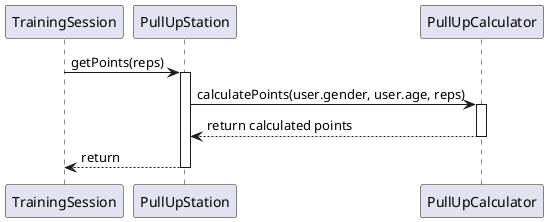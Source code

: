 @startuml
TrainingSession -> PullUpStation : getPoints(reps)
activate PullUpStation

PullUpStation -> PullUpCalculator : calculatePoints(user.gender, user.age, reps)
activate PullUpCalculator

PullUpCalculator --> PullUpStation : return calculated points
deactivate PullUpCalculator

PullUpStation --> TrainingSession : return
deactivate PullUpStation
@enduml

